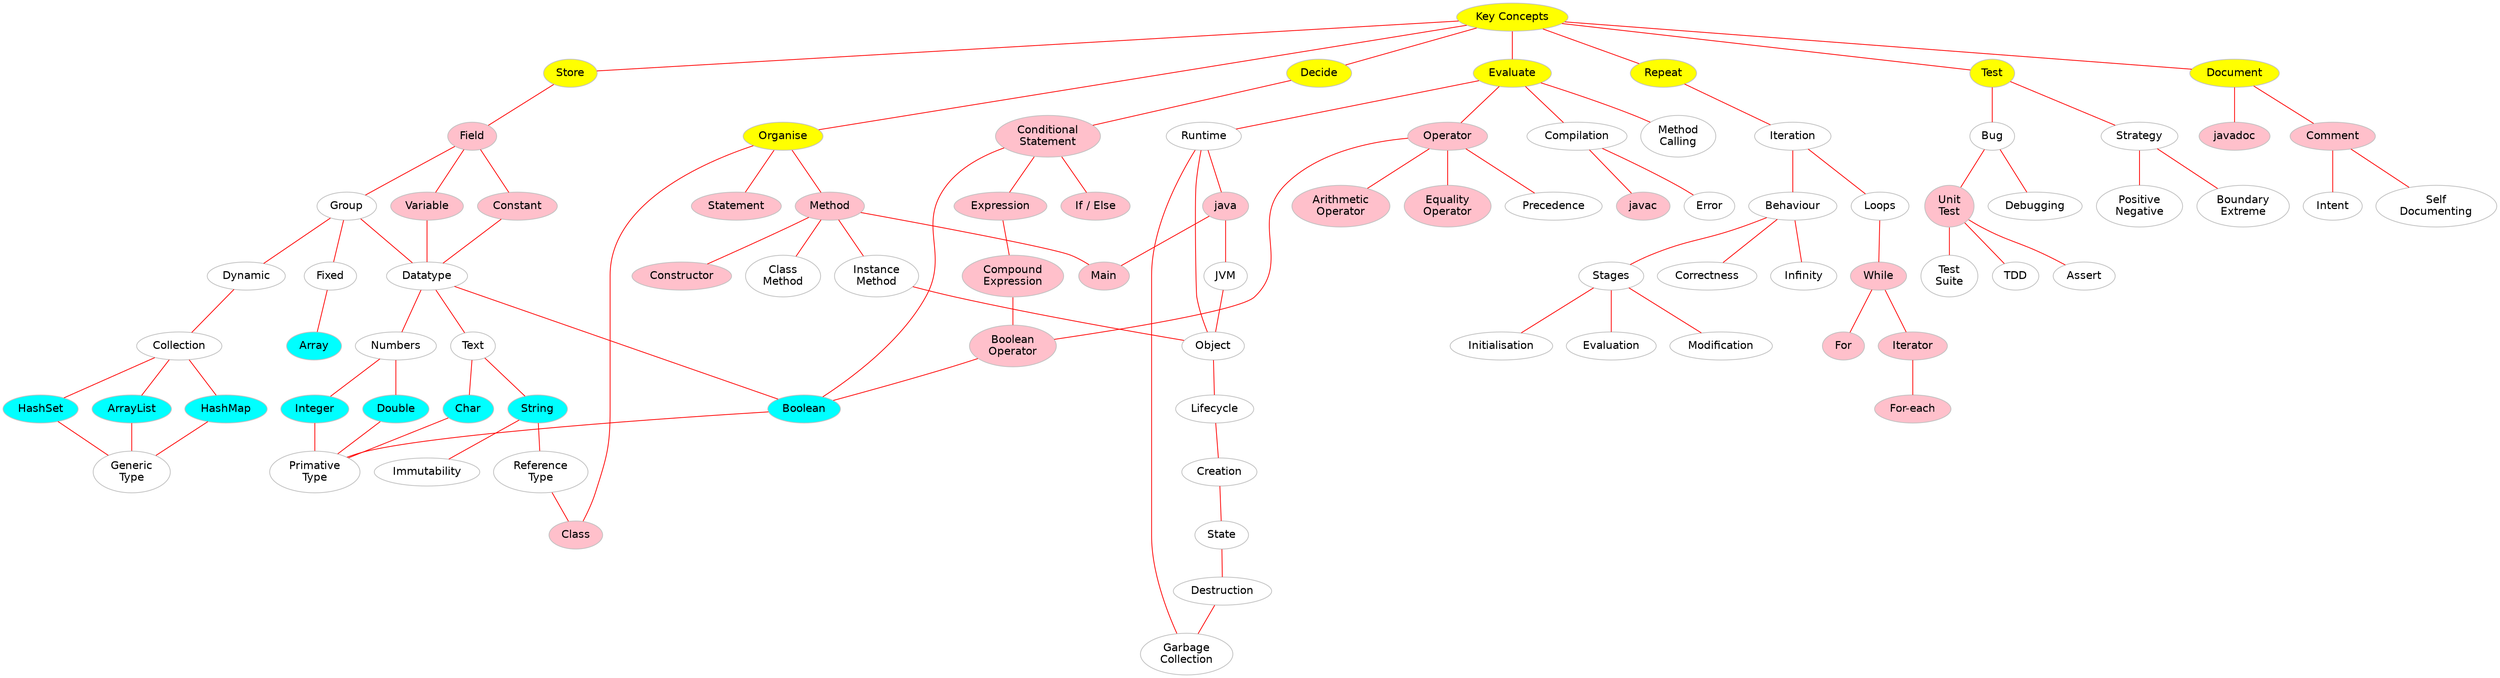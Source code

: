 graph G {

    bgcolor="white"
    node [color="gray", fontcolor="black", fillcolor="white", style="filled", fontname="Helvetica"]
    edge [color="red"]

    // Concepts
    "Key Concepts" [fillcolor="yellow"]
    Organise [fillcolor="yellow"]
    Decide [fillcolor="yellow"]
    Repeat [fillcolor="yellow"]
    Store [fillcolor="yellow"]
    Evaluate [fillcolor="yellow"]
    Test [fillcolor="yellow"]
    Document [fillcolor="yellow"]

    // Types
    Array [fillcolor="cyan"]
    HashMap [fillcolor="cyan"]
    HashSet [fillcolor="cyan"]
    ArrayList [fillcolor="cyan"]
    String [fillcolor="cyan"]
    Char [fillcolor="cyan"]
    Double [fillcolor="cyan"]
    Boolean [fillcolor="cyan"]
    Integer [fillcolor="cyan"]

    // Concrete
    "If / Else" [fillcolor="pink"]
    Main  [fillcolor="pink"]
    Method [fillcolor="pink"]
    Constructor [fillcolor="pink"]
    Statement  [fillcolor="pink"]
    Operator [fillcolor="pink"]
    "Conditional\nStatement" [fillcolor="pink"]
    Class [fillcolor="pink"]
    "Boolean\nOperator" [fillcolor="pink"]
    "Arithmetic\nOperator" [fillcolor="pink"]
    "Equality\nOperator" [fillcolor="pink"]
    Expression [fillcolor="pink"]
    "Compound\nExpression" [fillcolor="pink"]
    Field [fillcolor="pink"]
    Constant [fillcolor="pink"]
    Variable [fillcolor="pink"]
    While [fillcolor="pink"]
    For [fillcolor="pink"]
    Iterator [fillcolor="pink"]
    "For-each" [fillcolor="pink"]
    java [fillcolor="pink"]
    javac [fillcolor="pink"]
    javadoc [fillcolor="pink"]
    Comment [fillcolor="pink"]
    "Unit\nTest" [fillcolor="pink"]


    "Key Concepts" -- Organise, Decide, Repeat, Store, Evaluate, Test, Document

    // Decide
    Decide -- "Conditional\nStatement"
    "Conditional\nStatement" -- Boolean, Expression, "If / Else"
    Expression -- "Compound\nExpression"
    "Compound\nExpression" -- "Boolean\nOperator"
    "Boolean\nOperator" -- Boolean

    // Organise
    Organise -- Class, Method, Statement
    Method -- Constructor, Main, "Instance\nMethod", "Class\nMethod"
    "Instance\nMethod" -- Object


    // Repeat
    Repeat -- Iteration
    Iteration -- Behaviour, Loops
    Loops -- While
    While -- For, Iterator
    Iterator -- "For-each"
    Behaviour -- Stages, Correctness, Infinity
    Stages -- Initialisation, Evaluation, Modification

    // Store
    Store -- Field -- Constant, Variable, Group -- Datatype
    Group -- Fixed, Dynamic
    Fixed -- Array
    Dynamic -- Collection
    Collection -- ArrayList, HashSet, HashMap
    Datatype -- Numbers, Text, Boolean
    Numbers -- Integer, Double
    Text -- Char, String
    String -- Immutability, "Reference\nType"
    "Reference\nType" -- Class
    Integer, Boolean, Char, Double -- "Primative\nType"
    ArrayList, HashSet, HashMap -- "Generic\nType"

    // Evaluate
    Evaluate -- Compilation, Runtime, Operator, "Method\nCalling"
    Runtime -- Object, java, "Garbage\nCollection"
    java -- JVM, Main
    JVM -- Object
    Object -- Lifecycle -- Creation -- State -- Destruction -- "Garbage\nCollection"
    Compilation -- javac, Error
    Operator -- Precedence, "Arithmetic\nOperator", "Equality\nOperator", "Boolean\nOperator"

    // Test
    Test -- Bug -- "Unit\nTest", Debugging
    Test -- Strategy -- "Positive\nNegative", "Boundary\nExtreme"
    "Unit\nTest" -- "Test\nSuite", TDD, Assert

    // Document
    Document -- javadoc, Comment
    Comment -- Intent, "Self\nDocumenting"
}
